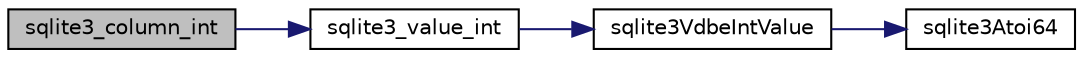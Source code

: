 digraph "sqlite3_column_int"
{
  edge [fontname="Helvetica",fontsize="10",labelfontname="Helvetica",labelfontsize="10"];
  node [fontname="Helvetica",fontsize="10",shape=record];
  rankdir="LR";
  Node1 [label="sqlite3_column_int",height=0.2,width=0.4,color="black", fillcolor="grey75", style="filled", fontcolor="black"];
  Node1 -> Node2 [color="midnightblue",fontsize="10",style="solid",fontname="Helvetica"];
  Node2 [label="sqlite3_value_int",height=0.2,width=0.4,color="black", fillcolor="white", style="filled",URL="$sqlite3_8c.html#af2be6b718347fa8d6312206248f1de85"];
  Node2 -> Node3 [color="midnightblue",fontsize="10",style="solid",fontname="Helvetica"];
  Node3 [label="sqlite3VdbeIntValue",height=0.2,width=0.4,color="black", fillcolor="white", style="filled",URL="$sqlite3_8c.html#a3dc28e3bfdbecf81633c3697a3aacd45"];
  Node3 -> Node4 [color="midnightblue",fontsize="10",style="solid",fontname="Helvetica"];
  Node4 [label="sqlite3Atoi64",height=0.2,width=0.4,color="black", fillcolor="white", style="filled",URL="$sqlite3_8c.html#a5b13083911b3dc0a0b54f43acc686a39"];
}
